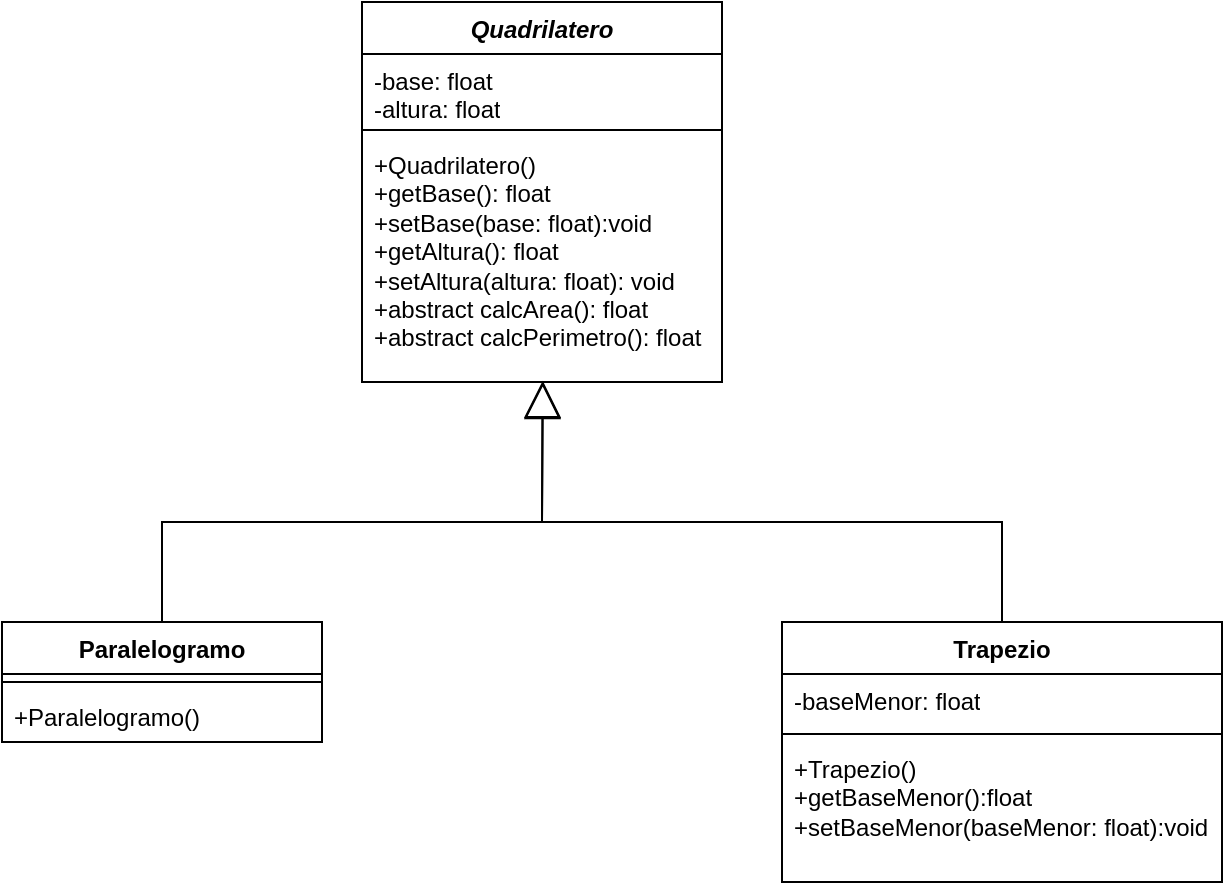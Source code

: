 <mxfile version="24.1.0" type="github">
  <diagram id="C5RBs43oDa-KdzZeNtuy" name="Page-1">
    <mxGraphModel dx="840" dy="418" grid="1" gridSize="10" guides="1" tooltips="1" connect="1" arrows="1" fold="1" page="1" pageScale="1" pageWidth="827" pageHeight="1169" math="0" shadow="0">
      <root>
        <mxCell id="WIyWlLk6GJQsqaUBKTNV-0" />
        <mxCell id="WIyWlLk6GJQsqaUBKTNV-1" parent="WIyWlLk6GJQsqaUBKTNV-0" />
        <mxCell id="I_cnWsIDXxGAuYnG8BwZ-0" value="&lt;i&gt;Quadrilatero&lt;/i&gt;" style="swimlane;fontStyle=1;align=center;verticalAlign=top;childLayout=stackLayout;horizontal=1;startSize=26;horizontalStack=0;resizeParent=1;resizeParentMax=0;resizeLast=0;collapsible=1;marginBottom=0;whiteSpace=wrap;html=1;" vertex="1" parent="WIyWlLk6GJQsqaUBKTNV-1">
          <mxGeometry x="260" y="240" width="180" height="190" as="geometry" />
        </mxCell>
        <mxCell id="I_cnWsIDXxGAuYnG8BwZ-1" value="-base: float&lt;div&gt;-altura: float&lt;/div&gt;" style="text;strokeColor=none;fillColor=none;align=left;verticalAlign=top;spacingLeft=4;spacingRight=4;overflow=hidden;rotatable=0;points=[[0,0.5],[1,0.5]];portConstraint=eastwest;whiteSpace=wrap;html=1;" vertex="1" parent="I_cnWsIDXxGAuYnG8BwZ-0">
          <mxGeometry y="26" width="180" height="34" as="geometry" />
        </mxCell>
        <mxCell id="I_cnWsIDXxGAuYnG8BwZ-2" value="" style="line;strokeWidth=1;fillColor=none;align=left;verticalAlign=middle;spacingTop=-1;spacingLeft=3;spacingRight=3;rotatable=0;labelPosition=right;points=[];portConstraint=eastwest;strokeColor=inherit;" vertex="1" parent="I_cnWsIDXxGAuYnG8BwZ-0">
          <mxGeometry y="60" width="180" height="8" as="geometry" />
        </mxCell>
        <mxCell id="I_cnWsIDXxGAuYnG8BwZ-3" value="+Quadrilatero()&lt;div&gt;+getBase(): float&lt;/div&gt;&lt;div&gt;+setBase(base: float):void&lt;/div&gt;&lt;div&gt;+getAltura(): float&lt;/div&gt;&lt;div&gt;+setAltura(altura: float): void&lt;/div&gt;&lt;div&gt;+abstract calcArea(): float&lt;/div&gt;&lt;div&gt;+abstract calcPerimetro(): float&lt;/div&gt;" style="text;strokeColor=none;fillColor=none;align=left;verticalAlign=top;spacingLeft=4;spacingRight=4;overflow=hidden;rotatable=0;points=[[0,0.5],[1,0.5]];portConstraint=eastwest;whiteSpace=wrap;html=1;" vertex="1" parent="I_cnWsIDXxGAuYnG8BwZ-0">
          <mxGeometry y="68" width="180" height="122" as="geometry" />
        </mxCell>
        <mxCell id="I_cnWsIDXxGAuYnG8BwZ-5" value="Trapezio" style="swimlane;fontStyle=1;align=center;verticalAlign=top;childLayout=stackLayout;horizontal=1;startSize=26;horizontalStack=0;resizeParent=1;resizeParentMax=0;resizeLast=0;collapsible=1;marginBottom=0;whiteSpace=wrap;html=1;" vertex="1" parent="WIyWlLk6GJQsqaUBKTNV-1">
          <mxGeometry x="470" y="550" width="220" height="130" as="geometry" />
        </mxCell>
        <mxCell id="I_cnWsIDXxGAuYnG8BwZ-6" value="-baseMenor: float" style="text;strokeColor=none;fillColor=none;align=left;verticalAlign=top;spacingLeft=4;spacingRight=4;overflow=hidden;rotatable=0;points=[[0,0.5],[1,0.5]];portConstraint=eastwest;whiteSpace=wrap;html=1;" vertex="1" parent="I_cnWsIDXxGAuYnG8BwZ-5">
          <mxGeometry y="26" width="220" height="26" as="geometry" />
        </mxCell>
        <mxCell id="I_cnWsIDXxGAuYnG8BwZ-7" value="" style="line;strokeWidth=1;fillColor=none;align=left;verticalAlign=middle;spacingTop=-1;spacingLeft=3;spacingRight=3;rotatable=0;labelPosition=right;points=[];portConstraint=eastwest;strokeColor=inherit;" vertex="1" parent="I_cnWsIDXxGAuYnG8BwZ-5">
          <mxGeometry y="52" width="220" height="8" as="geometry" />
        </mxCell>
        <mxCell id="I_cnWsIDXxGAuYnG8BwZ-8" value="+Trapezio()&lt;div&gt;+getBaseMenor():float&lt;/div&gt;&lt;div&gt;+setBaseMenor(baseMenor: float):void&lt;/div&gt;" style="text;strokeColor=none;fillColor=none;align=left;verticalAlign=top;spacingLeft=4;spacingRight=4;overflow=hidden;rotatable=0;points=[[0,0.5],[1,0.5]];portConstraint=eastwest;whiteSpace=wrap;html=1;" vertex="1" parent="I_cnWsIDXxGAuYnG8BwZ-5">
          <mxGeometry y="60" width="220" height="70" as="geometry" />
        </mxCell>
        <mxCell id="I_cnWsIDXxGAuYnG8BwZ-12" value="Paralelogramo" style="swimlane;fontStyle=1;align=center;verticalAlign=top;childLayout=stackLayout;horizontal=1;startSize=26;horizontalStack=0;resizeParent=1;resizeParentMax=0;resizeLast=0;collapsible=1;marginBottom=0;whiteSpace=wrap;html=1;" vertex="1" parent="WIyWlLk6GJQsqaUBKTNV-1">
          <mxGeometry x="80" y="550" width="160" height="60" as="geometry" />
        </mxCell>
        <mxCell id="I_cnWsIDXxGAuYnG8BwZ-14" value="" style="line;strokeWidth=1;fillColor=none;align=left;verticalAlign=middle;spacingTop=-1;spacingLeft=3;spacingRight=3;rotatable=0;labelPosition=right;points=[];portConstraint=eastwest;strokeColor=inherit;" vertex="1" parent="I_cnWsIDXxGAuYnG8BwZ-12">
          <mxGeometry y="26" width="160" height="8" as="geometry" />
        </mxCell>
        <mxCell id="I_cnWsIDXxGAuYnG8BwZ-15" value="+Paralelogramo()" style="text;strokeColor=none;fillColor=none;align=left;verticalAlign=top;spacingLeft=4;spacingRight=4;overflow=hidden;rotatable=0;points=[[0,0.5],[1,0.5]];portConstraint=eastwest;whiteSpace=wrap;html=1;" vertex="1" parent="I_cnWsIDXxGAuYnG8BwZ-12">
          <mxGeometry y="34" width="160" height="26" as="geometry" />
        </mxCell>
        <mxCell id="I_cnWsIDXxGAuYnG8BwZ-16" value="" style="endArrow=block;endSize=16;endFill=0;html=1;rounded=0;exitX=0.5;exitY=0;exitDx=0;exitDy=0;entryX=0.502;entryY=1;entryDx=0;entryDy=0;entryPerimeter=0;" edge="1" parent="WIyWlLk6GJQsqaUBKTNV-1" source="I_cnWsIDXxGAuYnG8BwZ-12" target="I_cnWsIDXxGAuYnG8BwZ-3">
          <mxGeometry width="160" relative="1" as="geometry">
            <mxPoint x="290" y="500" as="sourcePoint" />
            <mxPoint x="450" y="500" as="targetPoint" />
            <Array as="points">
              <mxPoint x="160" y="500" />
              <mxPoint x="350" y="500" />
            </Array>
          </mxGeometry>
        </mxCell>
        <mxCell id="I_cnWsIDXxGAuYnG8BwZ-17" value="" style="endArrow=block;endSize=16;endFill=0;html=1;rounded=0;exitX=0.5;exitY=0;exitDx=0;exitDy=0;entryX=0.502;entryY=0.995;entryDx=0;entryDy=0;entryPerimeter=0;" edge="1" parent="WIyWlLk6GJQsqaUBKTNV-1" source="I_cnWsIDXxGAuYnG8BwZ-5" target="I_cnWsIDXxGAuYnG8BwZ-3">
          <mxGeometry width="160" relative="1" as="geometry">
            <mxPoint x="290" y="620" as="sourcePoint" />
            <mxPoint x="450" y="620" as="targetPoint" />
            <Array as="points">
              <mxPoint x="580" y="500" />
              <mxPoint x="350" y="500" />
            </Array>
          </mxGeometry>
        </mxCell>
      </root>
    </mxGraphModel>
  </diagram>
</mxfile>
